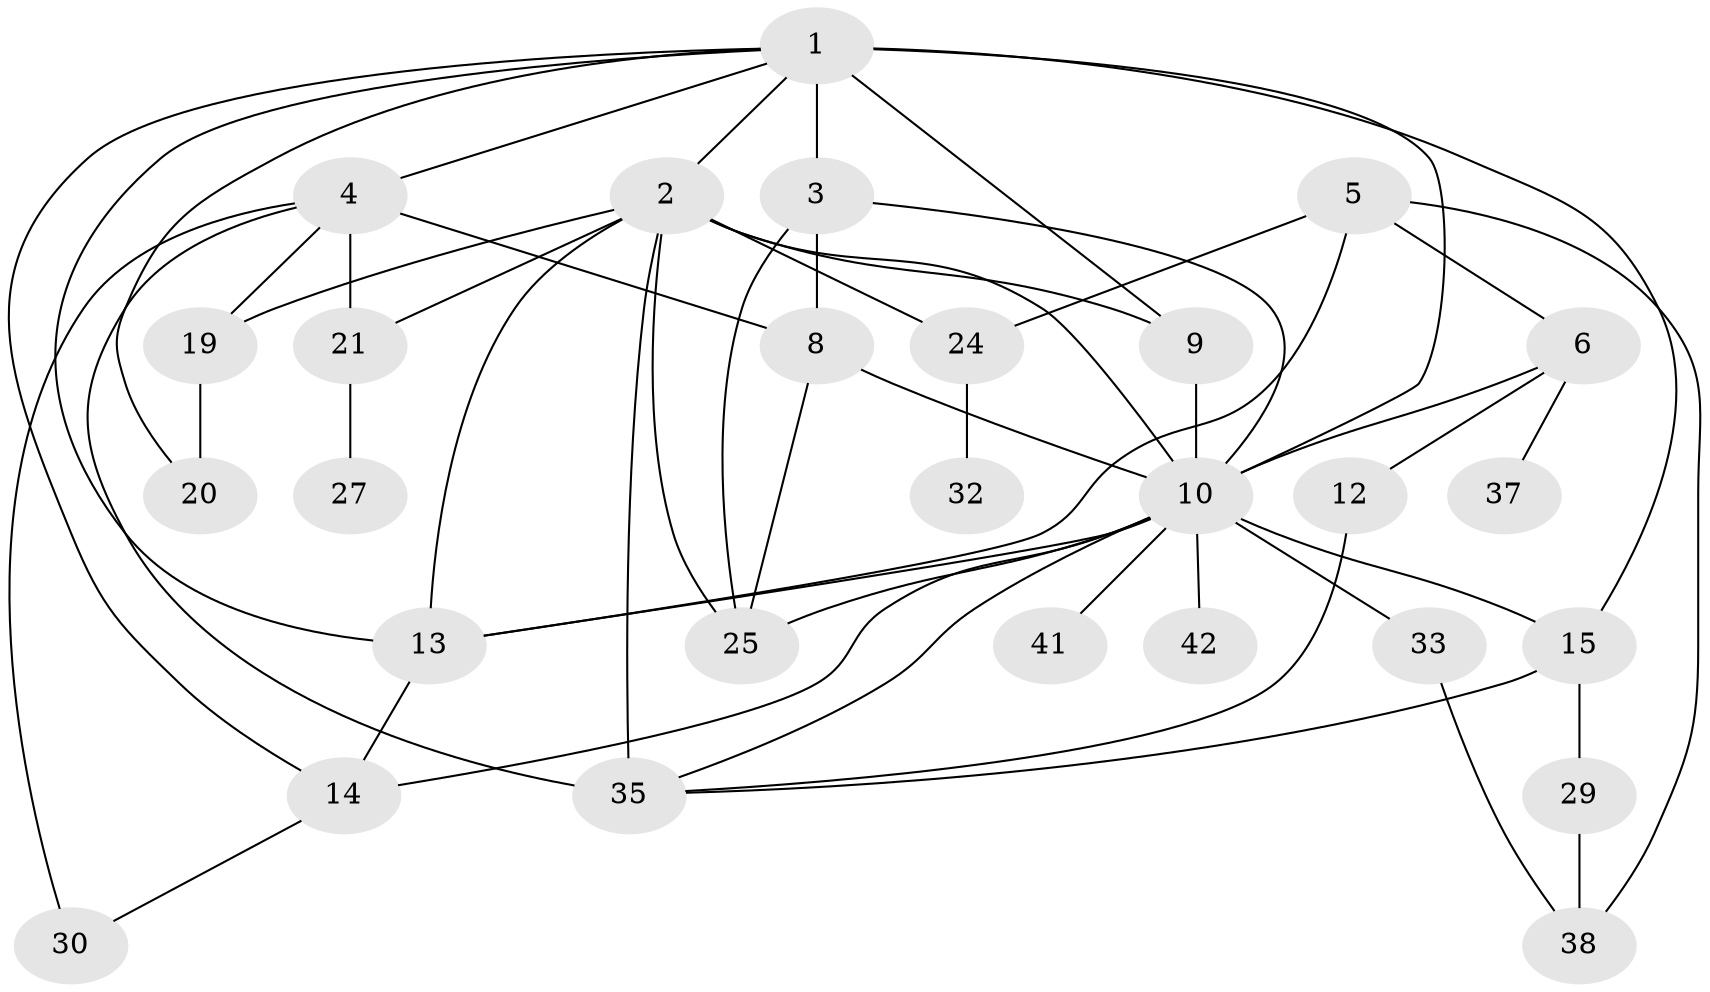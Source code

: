 // original degree distribution, {2: 0.2608695652173913, 5: 0.10144927536231885, 1: 0.2536231884057971, 3: 0.16666666666666666, 4: 0.07971014492753623, 0: 0.07971014492753623, 6: 0.043478260869565216, 7: 0.014492753623188406}
// Generated by graph-tools (version 1.1) at 2025/48/03/04/25 22:48:17]
// undirected, 28 vertices, 53 edges
graph export_dot {
  node [color=gray90,style=filled];
  1;
  2;
  3;
  4;
  5;
  6;
  8;
  9;
  10;
  12;
  13;
  14;
  15;
  19;
  20;
  21;
  24;
  25;
  27;
  29;
  30;
  32;
  33;
  35;
  37;
  38;
  41;
  42;
  1 -- 2 [weight=1.0];
  1 -- 3 [weight=2.0];
  1 -- 4 [weight=1.0];
  1 -- 9 [weight=1.0];
  1 -- 10 [weight=3.0];
  1 -- 13 [weight=1.0];
  1 -- 14 [weight=1.0];
  1 -- 15 [weight=1.0];
  1 -- 20 [weight=1.0];
  2 -- 9 [weight=1.0];
  2 -- 10 [weight=5.0];
  2 -- 13 [weight=1.0];
  2 -- 19 [weight=2.0];
  2 -- 21 [weight=1.0];
  2 -- 24 [weight=1.0];
  2 -- 25 [weight=1.0];
  2 -- 35 [weight=2.0];
  3 -- 8 [weight=2.0];
  3 -- 10 [weight=1.0];
  3 -- 25 [weight=1.0];
  4 -- 8 [weight=1.0];
  4 -- 19 [weight=1.0];
  4 -- 21 [weight=2.0];
  4 -- 30 [weight=1.0];
  4 -- 35 [weight=1.0];
  5 -- 6 [weight=1.0];
  5 -- 13 [weight=1.0];
  5 -- 24 [weight=1.0];
  5 -- 38 [weight=1.0];
  6 -- 10 [weight=1.0];
  6 -- 12 [weight=1.0];
  6 -- 37 [weight=1.0];
  8 -- 10 [weight=1.0];
  8 -- 25 [weight=1.0];
  9 -- 10 [weight=2.0];
  10 -- 13 [weight=1.0];
  10 -- 14 [weight=1.0];
  10 -- 15 [weight=1.0];
  10 -- 25 [weight=4.0];
  10 -- 33 [weight=3.0];
  10 -- 35 [weight=1.0];
  10 -- 41 [weight=1.0];
  10 -- 42 [weight=1.0];
  12 -- 35 [weight=1.0];
  13 -- 14 [weight=1.0];
  14 -- 30 [weight=1.0];
  15 -- 29 [weight=1.0];
  15 -- 35 [weight=1.0];
  19 -- 20 [weight=1.0];
  21 -- 27 [weight=4.0];
  24 -- 32 [weight=1.0];
  29 -- 38 [weight=1.0];
  33 -- 38 [weight=1.0];
}
